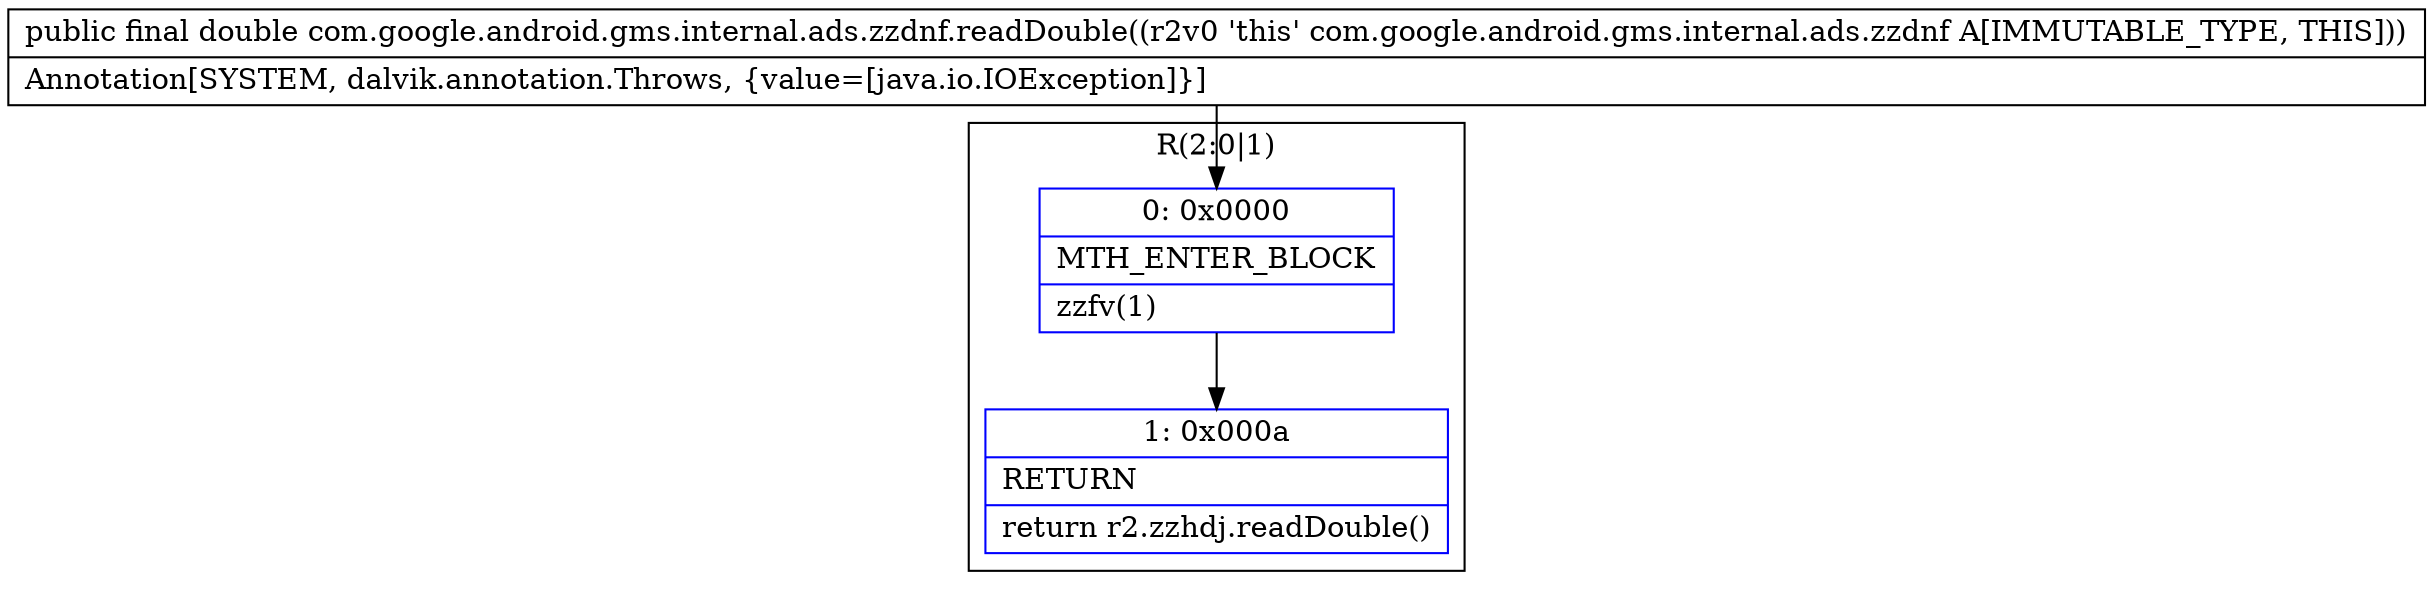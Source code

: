 digraph "CFG forcom.google.android.gms.internal.ads.zzdnf.readDouble()D" {
subgraph cluster_Region_799364148 {
label = "R(2:0|1)";
node [shape=record,color=blue];
Node_0 [shape=record,label="{0\:\ 0x0000|MTH_ENTER_BLOCK\l|zzfv(1)\l}"];
Node_1 [shape=record,label="{1\:\ 0x000a|RETURN\l|return r2.zzhdj.readDouble()\l}"];
}
MethodNode[shape=record,label="{public final double com.google.android.gms.internal.ads.zzdnf.readDouble((r2v0 'this' com.google.android.gms.internal.ads.zzdnf A[IMMUTABLE_TYPE, THIS]))  | Annotation[SYSTEM, dalvik.annotation.Throws, \{value=[java.io.IOException]\}]\l}"];
MethodNode -> Node_0;
Node_0 -> Node_1;
}

